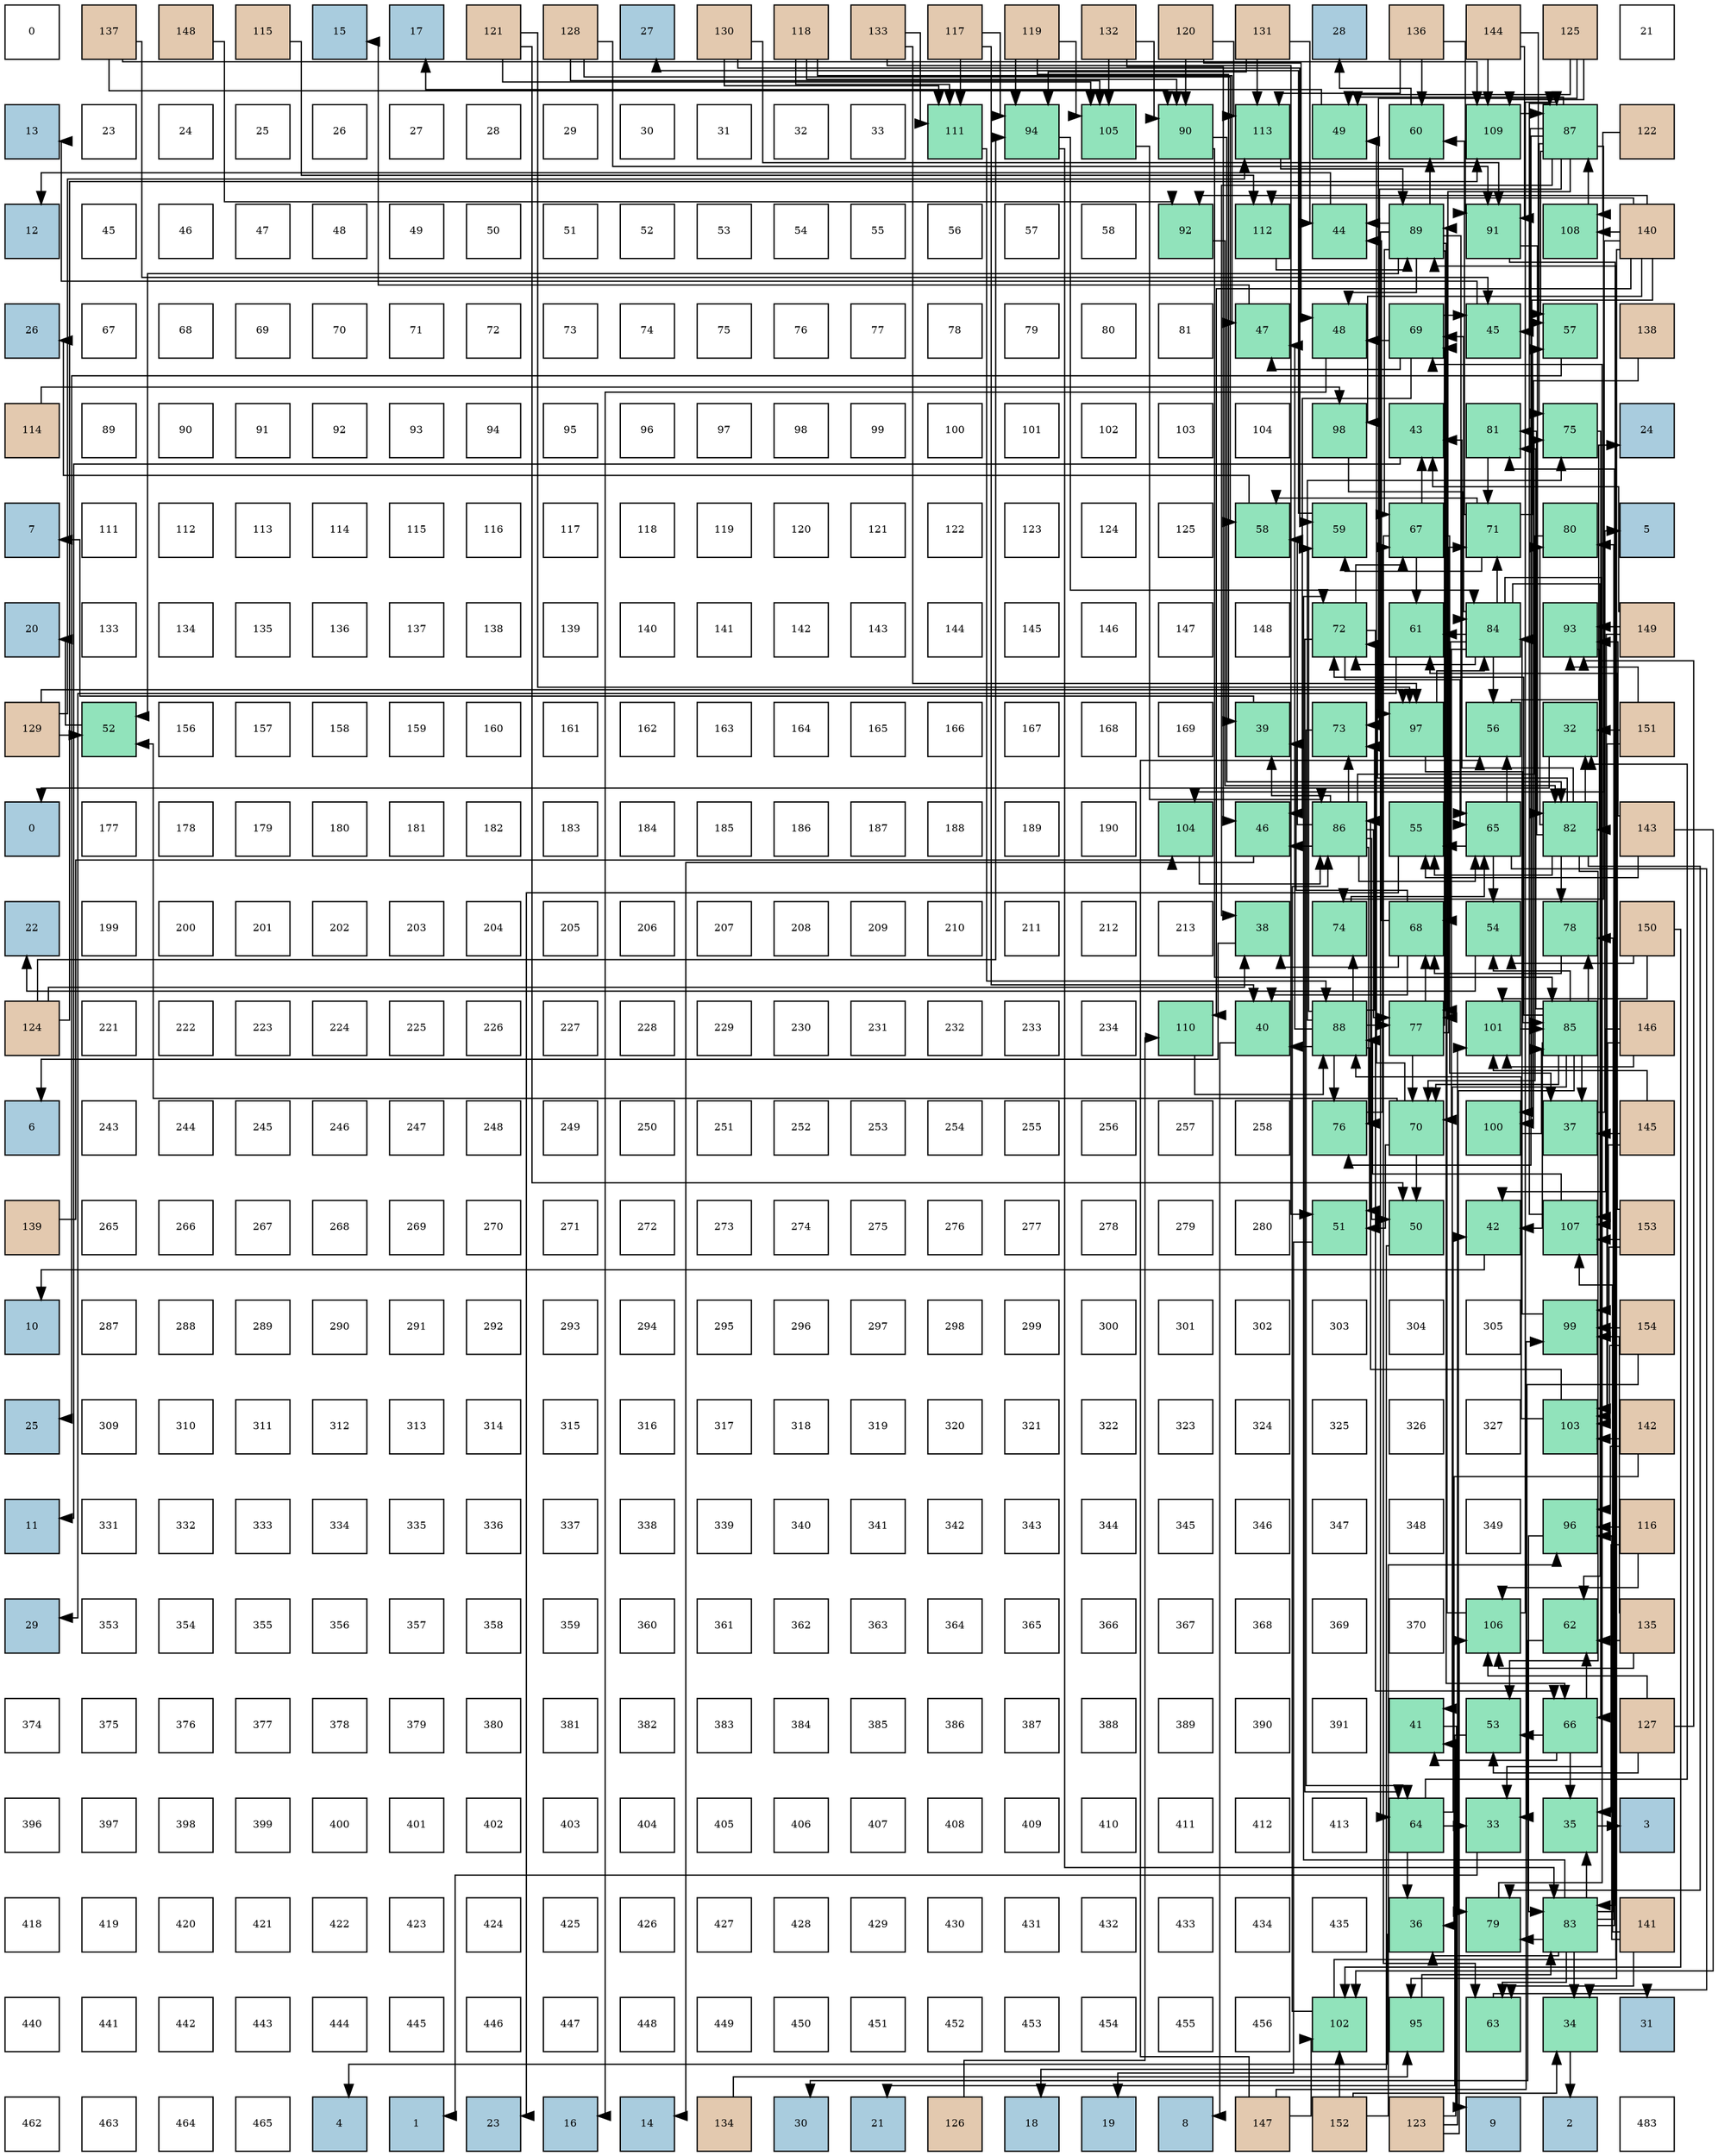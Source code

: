 digraph layout{
 rankdir=TB;
 splines=ortho;
 node [style=filled shape=square fixedsize=true width=0.6];
0[label="0", fontsize=8, fillcolor="#ffffff"];
1[label="137", fontsize=8, fillcolor="#e3c9af"];
2[label="148", fontsize=8, fillcolor="#e3c9af"];
3[label="115", fontsize=8, fillcolor="#e3c9af"];
4[label="15", fontsize=8, fillcolor="#a9ccde"];
5[label="17", fontsize=8, fillcolor="#a9ccde"];
6[label="121", fontsize=8, fillcolor="#e3c9af"];
7[label="128", fontsize=8, fillcolor="#e3c9af"];
8[label="27", fontsize=8, fillcolor="#a9ccde"];
9[label="130", fontsize=8, fillcolor="#e3c9af"];
10[label="118", fontsize=8, fillcolor="#e3c9af"];
11[label="133", fontsize=8, fillcolor="#e3c9af"];
12[label="117", fontsize=8, fillcolor="#e3c9af"];
13[label="119", fontsize=8, fillcolor="#e3c9af"];
14[label="132", fontsize=8, fillcolor="#e3c9af"];
15[label="120", fontsize=8, fillcolor="#e3c9af"];
16[label="131", fontsize=8, fillcolor="#e3c9af"];
17[label="28", fontsize=8, fillcolor="#a9ccde"];
18[label="136", fontsize=8, fillcolor="#e3c9af"];
19[label="144", fontsize=8, fillcolor="#e3c9af"];
20[label="125", fontsize=8, fillcolor="#e3c9af"];
21[label="21", fontsize=8, fillcolor="#ffffff"];
22[label="13", fontsize=8, fillcolor="#a9ccde"];
23[label="23", fontsize=8, fillcolor="#ffffff"];
24[label="24", fontsize=8, fillcolor="#ffffff"];
25[label="25", fontsize=8, fillcolor="#ffffff"];
26[label="26", fontsize=8, fillcolor="#ffffff"];
27[label="27", fontsize=8, fillcolor="#ffffff"];
28[label="28", fontsize=8, fillcolor="#ffffff"];
29[label="29", fontsize=8, fillcolor="#ffffff"];
30[label="30", fontsize=8, fillcolor="#ffffff"];
31[label="31", fontsize=8, fillcolor="#ffffff"];
32[label="32", fontsize=8, fillcolor="#ffffff"];
33[label="33", fontsize=8, fillcolor="#ffffff"];
34[label="111", fontsize=8, fillcolor="#91e3bb"];
35[label="94", fontsize=8, fillcolor="#91e3bb"];
36[label="105", fontsize=8, fillcolor="#91e3bb"];
37[label="90", fontsize=8, fillcolor="#91e3bb"];
38[label="113", fontsize=8, fillcolor="#91e3bb"];
39[label="49", fontsize=8, fillcolor="#91e3bb"];
40[label="60", fontsize=8, fillcolor="#91e3bb"];
41[label="109", fontsize=8, fillcolor="#91e3bb"];
42[label="87", fontsize=8, fillcolor="#91e3bb"];
43[label="122", fontsize=8, fillcolor="#e3c9af"];
44[label="12", fontsize=8, fillcolor="#a9ccde"];
45[label="45", fontsize=8, fillcolor="#ffffff"];
46[label="46", fontsize=8, fillcolor="#ffffff"];
47[label="47", fontsize=8, fillcolor="#ffffff"];
48[label="48", fontsize=8, fillcolor="#ffffff"];
49[label="49", fontsize=8, fillcolor="#ffffff"];
50[label="50", fontsize=8, fillcolor="#ffffff"];
51[label="51", fontsize=8, fillcolor="#ffffff"];
52[label="52", fontsize=8, fillcolor="#ffffff"];
53[label="53", fontsize=8, fillcolor="#ffffff"];
54[label="54", fontsize=8, fillcolor="#ffffff"];
55[label="55", fontsize=8, fillcolor="#ffffff"];
56[label="56", fontsize=8, fillcolor="#ffffff"];
57[label="57", fontsize=8, fillcolor="#ffffff"];
58[label="58", fontsize=8, fillcolor="#ffffff"];
59[label="92", fontsize=8, fillcolor="#91e3bb"];
60[label="112", fontsize=8, fillcolor="#91e3bb"];
61[label="44", fontsize=8, fillcolor="#91e3bb"];
62[label="89", fontsize=8, fillcolor="#91e3bb"];
63[label="91", fontsize=8, fillcolor="#91e3bb"];
64[label="108", fontsize=8, fillcolor="#91e3bb"];
65[label="140", fontsize=8, fillcolor="#e3c9af"];
66[label="26", fontsize=8, fillcolor="#a9ccde"];
67[label="67", fontsize=8, fillcolor="#ffffff"];
68[label="68", fontsize=8, fillcolor="#ffffff"];
69[label="69", fontsize=8, fillcolor="#ffffff"];
70[label="70", fontsize=8, fillcolor="#ffffff"];
71[label="71", fontsize=8, fillcolor="#ffffff"];
72[label="72", fontsize=8, fillcolor="#ffffff"];
73[label="73", fontsize=8, fillcolor="#ffffff"];
74[label="74", fontsize=8, fillcolor="#ffffff"];
75[label="75", fontsize=8, fillcolor="#ffffff"];
76[label="76", fontsize=8, fillcolor="#ffffff"];
77[label="77", fontsize=8, fillcolor="#ffffff"];
78[label="78", fontsize=8, fillcolor="#ffffff"];
79[label="79", fontsize=8, fillcolor="#ffffff"];
80[label="80", fontsize=8, fillcolor="#ffffff"];
81[label="81", fontsize=8, fillcolor="#ffffff"];
82[label="47", fontsize=8, fillcolor="#91e3bb"];
83[label="48", fontsize=8, fillcolor="#91e3bb"];
84[label="69", fontsize=8, fillcolor="#91e3bb"];
85[label="45", fontsize=8, fillcolor="#91e3bb"];
86[label="57", fontsize=8, fillcolor="#91e3bb"];
87[label="138", fontsize=8, fillcolor="#e3c9af"];
88[label="114", fontsize=8, fillcolor="#e3c9af"];
89[label="89", fontsize=8, fillcolor="#ffffff"];
90[label="90", fontsize=8, fillcolor="#ffffff"];
91[label="91", fontsize=8, fillcolor="#ffffff"];
92[label="92", fontsize=8, fillcolor="#ffffff"];
93[label="93", fontsize=8, fillcolor="#ffffff"];
94[label="94", fontsize=8, fillcolor="#ffffff"];
95[label="95", fontsize=8, fillcolor="#ffffff"];
96[label="96", fontsize=8, fillcolor="#ffffff"];
97[label="97", fontsize=8, fillcolor="#ffffff"];
98[label="98", fontsize=8, fillcolor="#ffffff"];
99[label="99", fontsize=8, fillcolor="#ffffff"];
100[label="100", fontsize=8, fillcolor="#ffffff"];
101[label="101", fontsize=8, fillcolor="#ffffff"];
102[label="102", fontsize=8, fillcolor="#ffffff"];
103[label="103", fontsize=8, fillcolor="#ffffff"];
104[label="104", fontsize=8, fillcolor="#ffffff"];
105[label="98", fontsize=8, fillcolor="#91e3bb"];
106[label="43", fontsize=8, fillcolor="#91e3bb"];
107[label="81", fontsize=8, fillcolor="#91e3bb"];
108[label="75", fontsize=8, fillcolor="#91e3bb"];
109[label="24", fontsize=8, fillcolor="#a9ccde"];
110[label="7", fontsize=8, fillcolor="#a9ccde"];
111[label="111", fontsize=8, fillcolor="#ffffff"];
112[label="112", fontsize=8, fillcolor="#ffffff"];
113[label="113", fontsize=8, fillcolor="#ffffff"];
114[label="114", fontsize=8, fillcolor="#ffffff"];
115[label="115", fontsize=8, fillcolor="#ffffff"];
116[label="116", fontsize=8, fillcolor="#ffffff"];
117[label="117", fontsize=8, fillcolor="#ffffff"];
118[label="118", fontsize=8, fillcolor="#ffffff"];
119[label="119", fontsize=8, fillcolor="#ffffff"];
120[label="120", fontsize=8, fillcolor="#ffffff"];
121[label="121", fontsize=8, fillcolor="#ffffff"];
122[label="122", fontsize=8, fillcolor="#ffffff"];
123[label="123", fontsize=8, fillcolor="#ffffff"];
124[label="124", fontsize=8, fillcolor="#ffffff"];
125[label="125", fontsize=8, fillcolor="#ffffff"];
126[label="58", fontsize=8, fillcolor="#91e3bb"];
127[label="59", fontsize=8, fillcolor="#91e3bb"];
128[label="67", fontsize=8, fillcolor="#91e3bb"];
129[label="71", fontsize=8, fillcolor="#91e3bb"];
130[label="80", fontsize=8, fillcolor="#91e3bb"];
131[label="5", fontsize=8, fillcolor="#a9ccde"];
132[label="20", fontsize=8, fillcolor="#a9ccde"];
133[label="133", fontsize=8, fillcolor="#ffffff"];
134[label="134", fontsize=8, fillcolor="#ffffff"];
135[label="135", fontsize=8, fillcolor="#ffffff"];
136[label="136", fontsize=8, fillcolor="#ffffff"];
137[label="137", fontsize=8, fillcolor="#ffffff"];
138[label="138", fontsize=8, fillcolor="#ffffff"];
139[label="139", fontsize=8, fillcolor="#ffffff"];
140[label="140", fontsize=8, fillcolor="#ffffff"];
141[label="141", fontsize=8, fillcolor="#ffffff"];
142[label="142", fontsize=8, fillcolor="#ffffff"];
143[label="143", fontsize=8, fillcolor="#ffffff"];
144[label="144", fontsize=8, fillcolor="#ffffff"];
145[label="145", fontsize=8, fillcolor="#ffffff"];
146[label="146", fontsize=8, fillcolor="#ffffff"];
147[label="147", fontsize=8, fillcolor="#ffffff"];
148[label="148", fontsize=8, fillcolor="#ffffff"];
149[label="72", fontsize=8, fillcolor="#91e3bb"];
150[label="61", fontsize=8, fillcolor="#91e3bb"];
151[label="84", fontsize=8, fillcolor="#91e3bb"];
152[label="93", fontsize=8, fillcolor="#91e3bb"];
153[label="149", fontsize=8, fillcolor="#e3c9af"];
154[label="129", fontsize=8, fillcolor="#e3c9af"];
155[label="52", fontsize=8, fillcolor="#91e3bb"];
156[label="156", fontsize=8, fillcolor="#ffffff"];
157[label="157", fontsize=8, fillcolor="#ffffff"];
158[label="158", fontsize=8, fillcolor="#ffffff"];
159[label="159", fontsize=8, fillcolor="#ffffff"];
160[label="160", fontsize=8, fillcolor="#ffffff"];
161[label="161", fontsize=8, fillcolor="#ffffff"];
162[label="162", fontsize=8, fillcolor="#ffffff"];
163[label="163", fontsize=8, fillcolor="#ffffff"];
164[label="164", fontsize=8, fillcolor="#ffffff"];
165[label="165", fontsize=8, fillcolor="#ffffff"];
166[label="166", fontsize=8, fillcolor="#ffffff"];
167[label="167", fontsize=8, fillcolor="#ffffff"];
168[label="168", fontsize=8, fillcolor="#ffffff"];
169[label="169", fontsize=8, fillcolor="#ffffff"];
170[label="39", fontsize=8, fillcolor="#91e3bb"];
171[label="73", fontsize=8, fillcolor="#91e3bb"];
172[label="97", fontsize=8, fillcolor="#91e3bb"];
173[label="56", fontsize=8, fillcolor="#91e3bb"];
174[label="32", fontsize=8, fillcolor="#91e3bb"];
175[label="151", fontsize=8, fillcolor="#e3c9af"];
176[label="0", fontsize=8, fillcolor="#a9ccde"];
177[label="177", fontsize=8, fillcolor="#ffffff"];
178[label="178", fontsize=8, fillcolor="#ffffff"];
179[label="179", fontsize=8, fillcolor="#ffffff"];
180[label="180", fontsize=8, fillcolor="#ffffff"];
181[label="181", fontsize=8, fillcolor="#ffffff"];
182[label="182", fontsize=8, fillcolor="#ffffff"];
183[label="183", fontsize=8, fillcolor="#ffffff"];
184[label="184", fontsize=8, fillcolor="#ffffff"];
185[label="185", fontsize=8, fillcolor="#ffffff"];
186[label="186", fontsize=8, fillcolor="#ffffff"];
187[label="187", fontsize=8, fillcolor="#ffffff"];
188[label="188", fontsize=8, fillcolor="#ffffff"];
189[label="189", fontsize=8, fillcolor="#ffffff"];
190[label="190", fontsize=8, fillcolor="#ffffff"];
191[label="104", fontsize=8, fillcolor="#91e3bb"];
192[label="46", fontsize=8, fillcolor="#91e3bb"];
193[label="86", fontsize=8, fillcolor="#91e3bb"];
194[label="55", fontsize=8, fillcolor="#91e3bb"];
195[label="65", fontsize=8, fillcolor="#91e3bb"];
196[label="82", fontsize=8, fillcolor="#91e3bb"];
197[label="143", fontsize=8, fillcolor="#e3c9af"];
198[label="22", fontsize=8, fillcolor="#a9ccde"];
199[label="199", fontsize=8, fillcolor="#ffffff"];
200[label="200", fontsize=8, fillcolor="#ffffff"];
201[label="201", fontsize=8, fillcolor="#ffffff"];
202[label="202", fontsize=8, fillcolor="#ffffff"];
203[label="203", fontsize=8, fillcolor="#ffffff"];
204[label="204", fontsize=8, fillcolor="#ffffff"];
205[label="205", fontsize=8, fillcolor="#ffffff"];
206[label="206", fontsize=8, fillcolor="#ffffff"];
207[label="207", fontsize=8, fillcolor="#ffffff"];
208[label="208", fontsize=8, fillcolor="#ffffff"];
209[label="209", fontsize=8, fillcolor="#ffffff"];
210[label="210", fontsize=8, fillcolor="#ffffff"];
211[label="211", fontsize=8, fillcolor="#ffffff"];
212[label="212", fontsize=8, fillcolor="#ffffff"];
213[label="213", fontsize=8, fillcolor="#ffffff"];
214[label="38", fontsize=8, fillcolor="#91e3bb"];
215[label="74", fontsize=8, fillcolor="#91e3bb"];
216[label="68", fontsize=8, fillcolor="#91e3bb"];
217[label="54", fontsize=8, fillcolor="#91e3bb"];
218[label="78", fontsize=8, fillcolor="#91e3bb"];
219[label="150", fontsize=8, fillcolor="#e3c9af"];
220[label="124", fontsize=8, fillcolor="#e3c9af"];
221[label="221", fontsize=8, fillcolor="#ffffff"];
222[label="222", fontsize=8, fillcolor="#ffffff"];
223[label="223", fontsize=8, fillcolor="#ffffff"];
224[label="224", fontsize=8, fillcolor="#ffffff"];
225[label="225", fontsize=8, fillcolor="#ffffff"];
226[label="226", fontsize=8, fillcolor="#ffffff"];
227[label="227", fontsize=8, fillcolor="#ffffff"];
228[label="228", fontsize=8, fillcolor="#ffffff"];
229[label="229", fontsize=8, fillcolor="#ffffff"];
230[label="230", fontsize=8, fillcolor="#ffffff"];
231[label="231", fontsize=8, fillcolor="#ffffff"];
232[label="232", fontsize=8, fillcolor="#ffffff"];
233[label="233", fontsize=8, fillcolor="#ffffff"];
234[label="234", fontsize=8, fillcolor="#ffffff"];
235[label="110", fontsize=8, fillcolor="#91e3bb"];
236[label="40", fontsize=8, fillcolor="#91e3bb"];
237[label="88", fontsize=8, fillcolor="#91e3bb"];
238[label="77", fontsize=8, fillcolor="#91e3bb"];
239[label="101", fontsize=8, fillcolor="#91e3bb"];
240[label="85", fontsize=8, fillcolor="#91e3bb"];
241[label="146", fontsize=8, fillcolor="#e3c9af"];
242[label="6", fontsize=8, fillcolor="#a9ccde"];
243[label="243", fontsize=8, fillcolor="#ffffff"];
244[label="244", fontsize=8, fillcolor="#ffffff"];
245[label="245", fontsize=8, fillcolor="#ffffff"];
246[label="246", fontsize=8, fillcolor="#ffffff"];
247[label="247", fontsize=8, fillcolor="#ffffff"];
248[label="248", fontsize=8, fillcolor="#ffffff"];
249[label="249", fontsize=8, fillcolor="#ffffff"];
250[label="250", fontsize=8, fillcolor="#ffffff"];
251[label="251", fontsize=8, fillcolor="#ffffff"];
252[label="252", fontsize=8, fillcolor="#ffffff"];
253[label="253", fontsize=8, fillcolor="#ffffff"];
254[label="254", fontsize=8, fillcolor="#ffffff"];
255[label="255", fontsize=8, fillcolor="#ffffff"];
256[label="256", fontsize=8, fillcolor="#ffffff"];
257[label="257", fontsize=8, fillcolor="#ffffff"];
258[label="258", fontsize=8, fillcolor="#ffffff"];
259[label="76", fontsize=8, fillcolor="#91e3bb"];
260[label="70", fontsize=8, fillcolor="#91e3bb"];
261[label="100", fontsize=8, fillcolor="#91e3bb"];
262[label="37", fontsize=8, fillcolor="#91e3bb"];
263[label="145", fontsize=8, fillcolor="#e3c9af"];
264[label="139", fontsize=8, fillcolor="#e3c9af"];
265[label="265", fontsize=8, fillcolor="#ffffff"];
266[label="266", fontsize=8, fillcolor="#ffffff"];
267[label="267", fontsize=8, fillcolor="#ffffff"];
268[label="268", fontsize=8, fillcolor="#ffffff"];
269[label="269", fontsize=8, fillcolor="#ffffff"];
270[label="270", fontsize=8, fillcolor="#ffffff"];
271[label="271", fontsize=8, fillcolor="#ffffff"];
272[label="272", fontsize=8, fillcolor="#ffffff"];
273[label="273", fontsize=8, fillcolor="#ffffff"];
274[label="274", fontsize=8, fillcolor="#ffffff"];
275[label="275", fontsize=8, fillcolor="#ffffff"];
276[label="276", fontsize=8, fillcolor="#ffffff"];
277[label="277", fontsize=8, fillcolor="#ffffff"];
278[label="278", fontsize=8, fillcolor="#ffffff"];
279[label="279", fontsize=8, fillcolor="#ffffff"];
280[label="280", fontsize=8, fillcolor="#ffffff"];
281[label="51", fontsize=8, fillcolor="#91e3bb"];
282[label="50", fontsize=8, fillcolor="#91e3bb"];
283[label="42", fontsize=8, fillcolor="#91e3bb"];
284[label="107", fontsize=8, fillcolor="#91e3bb"];
285[label="153", fontsize=8, fillcolor="#e3c9af"];
286[label="10", fontsize=8, fillcolor="#a9ccde"];
287[label="287", fontsize=8, fillcolor="#ffffff"];
288[label="288", fontsize=8, fillcolor="#ffffff"];
289[label="289", fontsize=8, fillcolor="#ffffff"];
290[label="290", fontsize=8, fillcolor="#ffffff"];
291[label="291", fontsize=8, fillcolor="#ffffff"];
292[label="292", fontsize=8, fillcolor="#ffffff"];
293[label="293", fontsize=8, fillcolor="#ffffff"];
294[label="294", fontsize=8, fillcolor="#ffffff"];
295[label="295", fontsize=8, fillcolor="#ffffff"];
296[label="296", fontsize=8, fillcolor="#ffffff"];
297[label="297", fontsize=8, fillcolor="#ffffff"];
298[label="298", fontsize=8, fillcolor="#ffffff"];
299[label="299", fontsize=8, fillcolor="#ffffff"];
300[label="300", fontsize=8, fillcolor="#ffffff"];
301[label="301", fontsize=8, fillcolor="#ffffff"];
302[label="302", fontsize=8, fillcolor="#ffffff"];
303[label="303", fontsize=8, fillcolor="#ffffff"];
304[label="304", fontsize=8, fillcolor="#ffffff"];
305[label="305", fontsize=8, fillcolor="#ffffff"];
306[label="99", fontsize=8, fillcolor="#91e3bb"];
307[label="154", fontsize=8, fillcolor="#e3c9af"];
308[label="25", fontsize=8, fillcolor="#a9ccde"];
309[label="309", fontsize=8, fillcolor="#ffffff"];
310[label="310", fontsize=8, fillcolor="#ffffff"];
311[label="311", fontsize=8, fillcolor="#ffffff"];
312[label="312", fontsize=8, fillcolor="#ffffff"];
313[label="313", fontsize=8, fillcolor="#ffffff"];
314[label="314", fontsize=8, fillcolor="#ffffff"];
315[label="315", fontsize=8, fillcolor="#ffffff"];
316[label="316", fontsize=8, fillcolor="#ffffff"];
317[label="317", fontsize=8, fillcolor="#ffffff"];
318[label="318", fontsize=8, fillcolor="#ffffff"];
319[label="319", fontsize=8, fillcolor="#ffffff"];
320[label="320", fontsize=8, fillcolor="#ffffff"];
321[label="321", fontsize=8, fillcolor="#ffffff"];
322[label="322", fontsize=8, fillcolor="#ffffff"];
323[label="323", fontsize=8, fillcolor="#ffffff"];
324[label="324", fontsize=8, fillcolor="#ffffff"];
325[label="325", fontsize=8, fillcolor="#ffffff"];
326[label="326", fontsize=8, fillcolor="#ffffff"];
327[label="327", fontsize=8, fillcolor="#ffffff"];
328[label="103", fontsize=8, fillcolor="#91e3bb"];
329[label="142", fontsize=8, fillcolor="#e3c9af"];
330[label="11", fontsize=8, fillcolor="#a9ccde"];
331[label="331", fontsize=8, fillcolor="#ffffff"];
332[label="332", fontsize=8, fillcolor="#ffffff"];
333[label="333", fontsize=8, fillcolor="#ffffff"];
334[label="334", fontsize=8, fillcolor="#ffffff"];
335[label="335", fontsize=8, fillcolor="#ffffff"];
336[label="336", fontsize=8, fillcolor="#ffffff"];
337[label="337", fontsize=8, fillcolor="#ffffff"];
338[label="338", fontsize=8, fillcolor="#ffffff"];
339[label="339", fontsize=8, fillcolor="#ffffff"];
340[label="340", fontsize=8, fillcolor="#ffffff"];
341[label="341", fontsize=8, fillcolor="#ffffff"];
342[label="342", fontsize=8, fillcolor="#ffffff"];
343[label="343", fontsize=8, fillcolor="#ffffff"];
344[label="344", fontsize=8, fillcolor="#ffffff"];
345[label="345", fontsize=8, fillcolor="#ffffff"];
346[label="346", fontsize=8, fillcolor="#ffffff"];
347[label="347", fontsize=8, fillcolor="#ffffff"];
348[label="348", fontsize=8, fillcolor="#ffffff"];
349[label="349", fontsize=8, fillcolor="#ffffff"];
350[label="96", fontsize=8, fillcolor="#91e3bb"];
351[label="116", fontsize=8, fillcolor="#e3c9af"];
352[label="29", fontsize=8, fillcolor="#a9ccde"];
353[label="353", fontsize=8, fillcolor="#ffffff"];
354[label="354", fontsize=8, fillcolor="#ffffff"];
355[label="355", fontsize=8, fillcolor="#ffffff"];
356[label="356", fontsize=8, fillcolor="#ffffff"];
357[label="357", fontsize=8, fillcolor="#ffffff"];
358[label="358", fontsize=8, fillcolor="#ffffff"];
359[label="359", fontsize=8, fillcolor="#ffffff"];
360[label="360", fontsize=8, fillcolor="#ffffff"];
361[label="361", fontsize=8, fillcolor="#ffffff"];
362[label="362", fontsize=8, fillcolor="#ffffff"];
363[label="363", fontsize=8, fillcolor="#ffffff"];
364[label="364", fontsize=8, fillcolor="#ffffff"];
365[label="365", fontsize=8, fillcolor="#ffffff"];
366[label="366", fontsize=8, fillcolor="#ffffff"];
367[label="367", fontsize=8, fillcolor="#ffffff"];
368[label="368", fontsize=8, fillcolor="#ffffff"];
369[label="369", fontsize=8, fillcolor="#ffffff"];
370[label="370", fontsize=8, fillcolor="#ffffff"];
371[label="106", fontsize=8, fillcolor="#91e3bb"];
372[label="62", fontsize=8, fillcolor="#91e3bb"];
373[label="135", fontsize=8, fillcolor="#e3c9af"];
374[label="374", fontsize=8, fillcolor="#ffffff"];
375[label="375", fontsize=8, fillcolor="#ffffff"];
376[label="376", fontsize=8, fillcolor="#ffffff"];
377[label="377", fontsize=8, fillcolor="#ffffff"];
378[label="378", fontsize=8, fillcolor="#ffffff"];
379[label="379", fontsize=8, fillcolor="#ffffff"];
380[label="380", fontsize=8, fillcolor="#ffffff"];
381[label="381", fontsize=8, fillcolor="#ffffff"];
382[label="382", fontsize=8, fillcolor="#ffffff"];
383[label="383", fontsize=8, fillcolor="#ffffff"];
384[label="384", fontsize=8, fillcolor="#ffffff"];
385[label="385", fontsize=8, fillcolor="#ffffff"];
386[label="386", fontsize=8, fillcolor="#ffffff"];
387[label="387", fontsize=8, fillcolor="#ffffff"];
388[label="388", fontsize=8, fillcolor="#ffffff"];
389[label="389", fontsize=8, fillcolor="#ffffff"];
390[label="390", fontsize=8, fillcolor="#ffffff"];
391[label="391", fontsize=8, fillcolor="#ffffff"];
392[label="41", fontsize=8, fillcolor="#91e3bb"];
393[label="53", fontsize=8, fillcolor="#91e3bb"];
394[label="66", fontsize=8, fillcolor="#91e3bb"];
395[label="127", fontsize=8, fillcolor="#e3c9af"];
396[label="396", fontsize=8, fillcolor="#ffffff"];
397[label="397", fontsize=8, fillcolor="#ffffff"];
398[label="398", fontsize=8, fillcolor="#ffffff"];
399[label="399", fontsize=8, fillcolor="#ffffff"];
400[label="400", fontsize=8, fillcolor="#ffffff"];
401[label="401", fontsize=8, fillcolor="#ffffff"];
402[label="402", fontsize=8, fillcolor="#ffffff"];
403[label="403", fontsize=8, fillcolor="#ffffff"];
404[label="404", fontsize=8, fillcolor="#ffffff"];
405[label="405", fontsize=8, fillcolor="#ffffff"];
406[label="406", fontsize=8, fillcolor="#ffffff"];
407[label="407", fontsize=8, fillcolor="#ffffff"];
408[label="408", fontsize=8, fillcolor="#ffffff"];
409[label="409", fontsize=8, fillcolor="#ffffff"];
410[label="410", fontsize=8, fillcolor="#ffffff"];
411[label="411", fontsize=8, fillcolor="#ffffff"];
412[label="412", fontsize=8, fillcolor="#ffffff"];
413[label="413", fontsize=8, fillcolor="#ffffff"];
414[label="64", fontsize=8, fillcolor="#91e3bb"];
415[label="33", fontsize=8, fillcolor="#91e3bb"];
416[label="35", fontsize=8, fillcolor="#91e3bb"];
417[label="3", fontsize=8, fillcolor="#a9ccde"];
418[label="418", fontsize=8, fillcolor="#ffffff"];
419[label="419", fontsize=8, fillcolor="#ffffff"];
420[label="420", fontsize=8, fillcolor="#ffffff"];
421[label="421", fontsize=8, fillcolor="#ffffff"];
422[label="422", fontsize=8, fillcolor="#ffffff"];
423[label="423", fontsize=8, fillcolor="#ffffff"];
424[label="424", fontsize=8, fillcolor="#ffffff"];
425[label="425", fontsize=8, fillcolor="#ffffff"];
426[label="426", fontsize=8, fillcolor="#ffffff"];
427[label="427", fontsize=8, fillcolor="#ffffff"];
428[label="428", fontsize=8, fillcolor="#ffffff"];
429[label="429", fontsize=8, fillcolor="#ffffff"];
430[label="430", fontsize=8, fillcolor="#ffffff"];
431[label="431", fontsize=8, fillcolor="#ffffff"];
432[label="432", fontsize=8, fillcolor="#ffffff"];
433[label="433", fontsize=8, fillcolor="#ffffff"];
434[label="434", fontsize=8, fillcolor="#ffffff"];
435[label="435", fontsize=8, fillcolor="#ffffff"];
436[label="36", fontsize=8, fillcolor="#91e3bb"];
437[label="79", fontsize=8, fillcolor="#91e3bb"];
438[label="83", fontsize=8, fillcolor="#91e3bb"];
439[label="141", fontsize=8, fillcolor="#e3c9af"];
440[label="440", fontsize=8, fillcolor="#ffffff"];
441[label="441", fontsize=8, fillcolor="#ffffff"];
442[label="442", fontsize=8, fillcolor="#ffffff"];
443[label="443", fontsize=8, fillcolor="#ffffff"];
444[label="444", fontsize=8, fillcolor="#ffffff"];
445[label="445", fontsize=8, fillcolor="#ffffff"];
446[label="446", fontsize=8, fillcolor="#ffffff"];
447[label="447", fontsize=8, fillcolor="#ffffff"];
448[label="448", fontsize=8, fillcolor="#ffffff"];
449[label="449", fontsize=8, fillcolor="#ffffff"];
450[label="450", fontsize=8, fillcolor="#ffffff"];
451[label="451", fontsize=8, fillcolor="#ffffff"];
452[label="452", fontsize=8, fillcolor="#ffffff"];
453[label="453", fontsize=8, fillcolor="#ffffff"];
454[label="454", fontsize=8, fillcolor="#ffffff"];
455[label="455", fontsize=8, fillcolor="#ffffff"];
456[label="456", fontsize=8, fillcolor="#ffffff"];
457[label="102", fontsize=8, fillcolor="#91e3bb"];
458[label="95", fontsize=8, fillcolor="#91e3bb"];
459[label="63", fontsize=8, fillcolor="#91e3bb"];
460[label="34", fontsize=8, fillcolor="#91e3bb"];
461[label="31", fontsize=8, fillcolor="#a9ccde"];
462[label="462", fontsize=8, fillcolor="#ffffff"];
463[label="463", fontsize=8, fillcolor="#ffffff"];
464[label="464", fontsize=8, fillcolor="#ffffff"];
465[label="465", fontsize=8, fillcolor="#ffffff"];
466[label="4", fontsize=8, fillcolor="#a9ccde"];
467[label="1", fontsize=8, fillcolor="#a9ccde"];
468[label="23", fontsize=8, fillcolor="#a9ccde"];
469[label="16", fontsize=8, fillcolor="#a9ccde"];
470[label="14", fontsize=8, fillcolor="#a9ccde"];
471[label="134", fontsize=8, fillcolor="#e3c9af"];
472[label="30", fontsize=8, fillcolor="#a9ccde"];
473[label="21", fontsize=8, fillcolor="#a9ccde"];
474[label="126", fontsize=8, fillcolor="#e3c9af"];
475[label="18", fontsize=8, fillcolor="#a9ccde"];
476[label="19", fontsize=8, fillcolor="#a9ccde"];
477[label="8", fontsize=8, fillcolor="#a9ccde"];
478[label="147", fontsize=8, fillcolor="#e3c9af"];
479[label="152", fontsize=8, fillcolor="#e3c9af"];
480[label="123", fontsize=8, fillcolor="#e3c9af"];
481[label="9", fontsize=8, fillcolor="#a9ccde"];
482[label="2", fontsize=8, fillcolor="#a9ccde"];
483[label="483", fontsize=8, fillcolor="#ffffff"];
edge [constraint=false, style=vis];174 -> 176;
415 -> 467;
460 -> 482;
416 -> 417;
436 -> 466;
262 -> 131;
214 -> 242;
170 -> 110;
236 -> 477;
392 -> 481;
283 -> 286;
106 -> 330;
61 -> 44;
85 -> 22;
192 -> 470;
82 -> 4;
83 -> 469;
39 -> 5;
282 -> 475;
281 -> 476;
155 -> 132;
393 -> 473;
217 -> 198;
194 -> 468;
173 -> 109;
86 -> 308;
126 -> 66;
127 -> 8;
40 -> 17;
150 -> 352;
372 -> 472;
459 -> 461;
414 -> 174;
414 -> 415;
414 -> 436;
414 -> 283;
195 -> 460;
195 -> 217;
195 -> 194;
195 -> 173;
394 -> 416;
394 -> 392;
394 -> 393;
394 -> 372;
128 -> 262;
128 -> 106;
128 -> 150;
128 -> 459;
216 -> 214;
216 -> 170;
216 -> 236;
216 -> 61;
84 -> 85;
84 -> 192;
84 -> 82;
84 -> 83;
260 -> 39;
260 -> 282;
260 -> 281;
260 -> 155;
129 -> 86;
129 -> 126;
129 -> 127;
129 -> 40;
149 -> 414;
149 -> 195;
149 -> 394;
149 -> 128;
171 -> 414;
215 -> 195;
108 -> 394;
259 -> 128;
238 -> 216;
238 -> 84;
238 -> 260;
238 -> 129;
218 -> 216;
437 -> 84;
130 -> 260;
107 -> 129;
196 -> 174;
196 -> 106;
196 -> 393;
196 -> 194;
196 -> 149;
196 -> 218;
196 -> 437;
196 -> 130;
196 -> 107;
438 -> 460;
438 -> 416;
438 -> 436;
438 -> 459;
438 -> 149;
438 -> 218;
438 -> 437;
438 -> 130;
438 -> 107;
151 -> 415;
151 -> 173;
151 -> 150;
151 -> 372;
151 -> 216;
151 -> 84;
151 -> 260;
151 -> 129;
151 -> 149;
240 -> 262;
240 -> 392;
240 -> 283;
240 -> 217;
240 -> 260;
240 -> 149;
240 -> 218;
240 -> 437;
240 -> 107;
193 -> 170;
193 -> 192;
193 -> 282;
193 -> 126;
193 -> 195;
193 -> 171;
193 -> 108;
193 -> 259;
193 -> 238;
42 -> 214;
42 -> 85;
42 -> 39;
42 -> 86;
42 -> 171;
42 -> 215;
42 -> 108;
42 -> 259;
42 -> 238;
237 -> 236;
237 -> 82;
237 -> 281;
237 -> 127;
237 -> 171;
237 -> 215;
237 -> 108;
237 -> 259;
237 -> 238;
62 -> 61;
62 -> 83;
62 -> 155;
62 -> 40;
62 -> 414;
62 -> 195;
62 -> 394;
62 -> 128;
62 -> 238;
37 -> 196;
37 -> 240;
63 -> 196;
63 -> 438;
59 -> 196;
152 -> 196;
35 -> 438;
35 -> 151;
458 -> 438;
350 -> 438;
172 -> 151;
172 -> 240;
105 -> 151;
306 -> 151;
261 -> 240;
239 -> 240;
457 -> 193;
457 -> 62;
328 -> 193;
328 -> 237;
191 -> 193;
36 -> 193;
371 -> 42;
371 -> 62;
284 -> 42;
284 -> 237;
64 -> 42;
41 -> 42;
235 -> 237;
34 -> 237;
60 -> 62;
38 -> 62;
88 -> 105;
3 -> 60;
351 -> 416;
351 -> 350;
351 -> 371;
12 -> 236;
12 -> 35;
12 -> 34;
10 -> 82;
10 -> 37;
10 -> 34;
13 -> 170;
13 -> 35;
13 -> 36;
15 -> 83;
15 -> 37;
15 -> 38;
6 -> 282;
6 -> 172;
6 -> 36;
43 -> 64;
480 -> 392;
480 -> 239;
480 -> 371;
220 -> 214;
220 -> 35;
220 -> 41;
20 -> 39;
20 -> 172;
20 -> 41;
474 -> 235;
395 -> 393;
395 -> 152;
395 -> 371;
7 -> 126;
7 -> 63;
7 -> 36;
154 -> 155;
154 -> 172;
154 -> 38;
9 -> 127;
9 -> 63;
9 -> 34;
16 -> 61;
16 -> 35;
16 -> 38;
14 -> 192;
14 -> 37;
14 -> 36;
11 -> 281;
11 -> 172;
11 -> 34;
471 -> 458;
373 -> 372;
373 -> 306;
373 -> 371;
18 -> 40;
18 -> 63;
18 -> 38;
1 -> 85;
1 -> 37;
1 -> 41;
87 -> 261;
264 -> 191;
65 -> 59;
65 -> 458;
65 -> 105;
65 -> 261;
65 -> 191;
65 -> 64;
65 -> 235;
65 -> 60;
439 -> 459;
439 -> 350;
439 -> 284;
329 -> 436;
329 -> 350;
329 -> 328;
197 -> 194;
197 -> 152;
197 -> 457;
19 -> 86;
19 -> 63;
19 -> 41;
263 -> 262;
263 -> 239;
263 -> 284;
241 -> 283;
241 -> 239;
241 -> 328;
478 -> 173;
478 -> 306;
478 -> 457;
2 -> 59;
153 -> 106;
153 -> 152;
153 -> 284;
219 -> 217;
219 -> 239;
219 -> 457;
175 -> 174;
175 -> 152;
175 -> 328;
479 -> 460;
479 -> 350;
479 -> 457;
285 -> 150;
285 -> 306;
285 -> 284;
307 -> 415;
307 -> 306;
307 -> 328;
edge [constraint=true, style=invis];
0 -> 22 -> 44 -> 66 -> 88 -> 110 -> 132 -> 154 -> 176 -> 198 -> 220 -> 242 -> 264 -> 286 -> 308 -> 330 -> 352 -> 374 -> 396 -> 418 -> 440 -> 462;
1 -> 23 -> 45 -> 67 -> 89 -> 111 -> 133 -> 155 -> 177 -> 199 -> 221 -> 243 -> 265 -> 287 -> 309 -> 331 -> 353 -> 375 -> 397 -> 419 -> 441 -> 463;
2 -> 24 -> 46 -> 68 -> 90 -> 112 -> 134 -> 156 -> 178 -> 200 -> 222 -> 244 -> 266 -> 288 -> 310 -> 332 -> 354 -> 376 -> 398 -> 420 -> 442 -> 464;
3 -> 25 -> 47 -> 69 -> 91 -> 113 -> 135 -> 157 -> 179 -> 201 -> 223 -> 245 -> 267 -> 289 -> 311 -> 333 -> 355 -> 377 -> 399 -> 421 -> 443 -> 465;
4 -> 26 -> 48 -> 70 -> 92 -> 114 -> 136 -> 158 -> 180 -> 202 -> 224 -> 246 -> 268 -> 290 -> 312 -> 334 -> 356 -> 378 -> 400 -> 422 -> 444 -> 466;
5 -> 27 -> 49 -> 71 -> 93 -> 115 -> 137 -> 159 -> 181 -> 203 -> 225 -> 247 -> 269 -> 291 -> 313 -> 335 -> 357 -> 379 -> 401 -> 423 -> 445 -> 467;
6 -> 28 -> 50 -> 72 -> 94 -> 116 -> 138 -> 160 -> 182 -> 204 -> 226 -> 248 -> 270 -> 292 -> 314 -> 336 -> 358 -> 380 -> 402 -> 424 -> 446 -> 468;
7 -> 29 -> 51 -> 73 -> 95 -> 117 -> 139 -> 161 -> 183 -> 205 -> 227 -> 249 -> 271 -> 293 -> 315 -> 337 -> 359 -> 381 -> 403 -> 425 -> 447 -> 469;
8 -> 30 -> 52 -> 74 -> 96 -> 118 -> 140 -> 162 -> 184 -> 206 -> 228 -> 250 -> 272 -> 294 -> 316 -> 338 -> 360 -> 382 -> 404 -> 426 -> 448 -> 470;
9 -> 31 -> 53 -> 75 -> 97 -> 119 -> 141 -> 163 -> 185 -> 207 -> 229 -> 251 -> 273 -> 295 -> 317 -> 339 -> 361 -> 383 -> 405 -> 427 -> 449 -> 471;
10 -> 32 -> 54 -> 76 -> 98 -> 120 -> 142 -> 164 -> 186 -> 208 -> 230 -> 252 -> 274 -> 296 -> 318 -> 340 -> 362 -> 384 -> 406 -> 428 -> 450 -> 472;
11 -> 33 -> 55 -> 77 -> 99 -> 121 -> 143 -> 165 -> 187 -> 209 -> 231 -> 253 -> 275 -> 297 -> 319 -> 341 -> 363 -> 385 -> 407 -> 429 -> 451 -> 473;
12 -> 34 -> 56 -> 78 -> 100 -> 122 -> 144 -> 166 -> 188 -> 210 -> 232 -> 254 -> 276 -> 298 -> 320 -> 342 -> 364 -> 386 -> 408 -> 430 -> 452 -> 474;
13 -> 35 -> 57 -> 79 -> 101 -> 123 -> 145 -> 167 -> 189 -> 211 -> 233 -> 255 -> 277 -> 299 -> 321 -> 343 -> 365 -> 387 -> 409 -> 431 -> 453 -> 475;
14 -> 36 -> 58 -> 80 -> 102 -> 124 -> 146 -> 168 -> 190 -> 212 -> 234 -> 256 -> 278 -> 300 -> 322 -> 344 -> 366 -> 388 -> 410 -> 432 -> 454 -> 476;
15 -> 37 -> 59 -> 81 -> 103 -> 125 -> 147 -> 169 -> 191 -> 213 -> 235 -> 257 -> 279 -> 301 -> 323 -> 345 -> 367 -> 389 -> 411 -> 433 -> 455 -> 477;
16 -> 38 -> 60 -> 82 -> 104 -> 126 -> 148 -> 170 -> 192 -> 214 -> 236 -> 258 -> 280 -> 302 -> 324 -> 346 -> 368 -> 390 -> 412 -> 434 -> 456 -> 478;
17 -> 39 -> 61 -> 83 -> 105 -> 127 -> 149 -> 171 -> 193 -> 215 -> 237 -> 259 -> 281 -> 303 -> 325 -> 347 -> 369 -> 391 -> 413 -> 435 -> 457 -> 479;
18 -> 40 -> 62 -> 84 -> 106 -> 128 -> 150 -> 172 -> 194 -> 216 -> 238 -> 260 -> 282 -> 304 -> 326 -> 348 -> 370 -> 392 -> 414 -> 436 -> 458 -> 480;
19 -> 41 -> 63 -> 85 -> 107 -> 129 -> 151 -> 173 -> 195 -> 217 -> 239 -> 261 -> 283 -> 305 -> 327 -> 349 -> 371 -> 393 -> 415 -> 437 -> 459 -> 481;
20 -> 42 -> 64 -> 86 -> 108 -> 130 -> 152 -> 174 -> 196 -> 218 -> 240 -> 262 -> 284 -> 306 -> 328 -> 350 -> 372 -> 394 -> 416 -> 438 -> 460 -> 482;
21 -> 43 -> 65 -> 87 -> 109 -> 131 -> 153 -> 175 -> 197 -> 219 -> 241 -> 263 -> 285 -> 307 -> 329 -> 351 -> 373 -> 395 -> 417 -> 439 -> 461 -> 483;
rank = same {0 -> 1 -> 2 -> 3 -> 4 -> 5 -> 6 -> 7 -> 8 -> 9 -> 10 -> 11 -> 12 -> 13 -> 14 -> 15 -> 16 -> 17 -> 18 -> 19 -> 20 -> 21};
rank = same {22 -> 23 -> 24 -> 25 -> 26 -> 27 -> 28 -> 29 -> 30 -> 31 -> 32 -> 33 -> 34 -> 35 -> 36 -> 37 -> 38 -> 39 -> 40 -> 41 -> 42 -> 43};
rank = same {44 -> 45 -> 46 -> 47 -> 48 -> 49 -> 50 -> 51 -> 52 -> 53 -> 54 -> 55 -> 56 -> 57 -> 58 -> 59 -> 60 -> 61 -> 62 -> 63 -> 64 -> 65};
rank = same {66 -> 67 -> 68 -> 69 -> 70 -> 71 -> 72 -> 73 -> 74 -> 75 -> 76 -> 77 -> 78 -> 79 -> 80 -> 81 -> 82 -> 83 -> 84 -> 85 -> 86 -> 87};
rank = same {88 -> 89 -> 90 -> 91 -> 92 -> 93 -> 94 -> 95 -> 96 -> 97 -> 98 -> 99 -> 100 -> 101 -> 102 -> 103 -> 104 -> 105 -> 106 -> 107 -> 108 -> 109};
rank = same {110 -> 111 -> 112 -> 113 -> 114 -> 115 -> 116 -> 117 -> 118 -> 119 -> 120 -> 121 -> 122 -> 123 -> 124 -> 125 -> 126 -> 127 -> 128 -> 129 -> 130 -> 131};
rank = same {132 -> 133 -> 134 -> 135 -> 136 -> 137 -> 138 -> 139 -> 140 -> 141 -> 142 -> 143 -> 144 -> 145 -> 146 -> 147 -> 148 -> 149 -> 150 -> 151 -> 152 -> 153};
rank = same {154 -> 155 -> 156 -> 157 -> 158 -> 159 -> 160 -> 161 -> 162 -> 163 -> 164 -> 165 -> 166 -> 167 -> 168 -> 169 -> 170 -> 171 -> 172 -> 173 -> 174 -> 175};
rank = same {176 -> 177 -> 178 -> 179 -> 180 -> 181 -> 182 -> 183 -> 184 -> 185 -> 186 -> 187 -> 188 -> 189 -> 190 -> 191 -> 192 -> 193 -> 194 -> 195 -> 196 -> 197};
rank = same {198 -> 199 -> 200 -> 201 -> 202 -> 203 -> 204 -> 205 -> 206 -> 207 -> 208 -> 209 -> 210 -> 211 -> 212 -> 213 -> 214 -> 215 -> 216 -> 217 -> 218 -> 219};
rank = same {220 -> 221 -> 222 -> 223 -> 224 -> 225 -> 226 -> 227 -> 228 -> 229 -> 230 -> 231 -> 232 -> 233 -> 234 -> 235 -> 236 -> 237 -> 238 -> 239 -> 240 -> 241};
rank = same {242 -> 243 -> 244 -> 245 -> 246 -> 247 -> 248 -> 249 -> 250 -> 251 -> 252 -> 253 -> 254 -> 255 -> 256 -> 257 -> 258 -> 259 -> 260 -> 261 -> 262 -> 263};
rank = same {264 -> 265 -> 266 -> 267 -> 268 -> 269 -> 270 -> 271 -> 272 -> 273 -> 274 -> 275 -> 276 -> 277 -> 278 -> 279 -> 280 -> 281 -> 282 -> 283 -> 284 -> 285};
rank = same {286 -> 287 -> 288 -> 289 -> 290 -> 291 -> 292 -> 293 -> 294 -> 295 -> 296 -> 297 -> 298 -> 299 -> 300 -> 301 -> 302 -> 303 -> 304 -> 305 -> 306 -> 307};
rank = same {308 -> 309 -> 310 -> 311 -> 312 -> 313 -> 314 -> 315 -> 316 -> 317 -> 318 -> 319 -> 320 -> 321 -> 322 -> 323 -> 324 -> 325 -> 326 -> 327 -> 328 -> 329};
rank = same {330 -> 331 -> 332 -> 333 -> 334 -> 335 -> 336 -> 337 -> 338 -> 339 -> 340 -> 341 -> 342 -> 343 -> 344 -> 345 -> 346 -> 347 -> 348 -> 349 -> 350 -> 351};
rank = same {352 -> 353 -> 354 -> 355 -> 356 -> 357 -> 358 -> 359 -> 360 -> 361 -> 362 -> 363 -> 364 -> 365 -> 366 -> 367 -> 368 -> 369 -> 370 -> 371 -> 372 -> 373};
rank = same {374 -> 375 -> 376 -> 377 -> 378 -> 379 -> 380 -> 381 -> 382 -> 383 -> 384 -> 385 -> 386 -> 387 -> 388 -> 389 -> 390 -> 391 -> 392 -> 393 -> 394 -> 395};
rank = same {396 -> 397 -> 398 -> 399 -> 400 -> 401 -> 402 -> 403 -> 404 -> 405 -> 406 -> 407 -> 408 -> 409 -> 410 -> 411 -> 412 -> 413 -> 414 -> 415 -> 416 -> 417};
rank = same {418 -> 419 -> 420 -> 421 -> 422 -> 423 -> 424 -> 425 -> 426 -> 427 -> 428 -> 429 -> 430 -> 431 -> 432 -> 433 -> 434 -> 435 -> 436 -> 437 -> 438 -> 439};
rank = same {440 -> 441 -> 442 -> 443 -> 444 -> 445 -> 446 -> 447 -> 448 -> 449 -> 450 -> 451 -> 452 -> 453 -> 454 -> 455 -> 456 -> 457 -> 458 -> 459 -> 460 -> 461};
rank = same {462 -> 463 -> 464 -> 465 -> 466 -> 467 -> 468 -> 469 -> 470 -> 471 -> 472 -> 473 -> 474 -> 475 -> 476 -> 477 -> 478 -> 479 -> 480 -> 481 -> 482 -> 483};
}